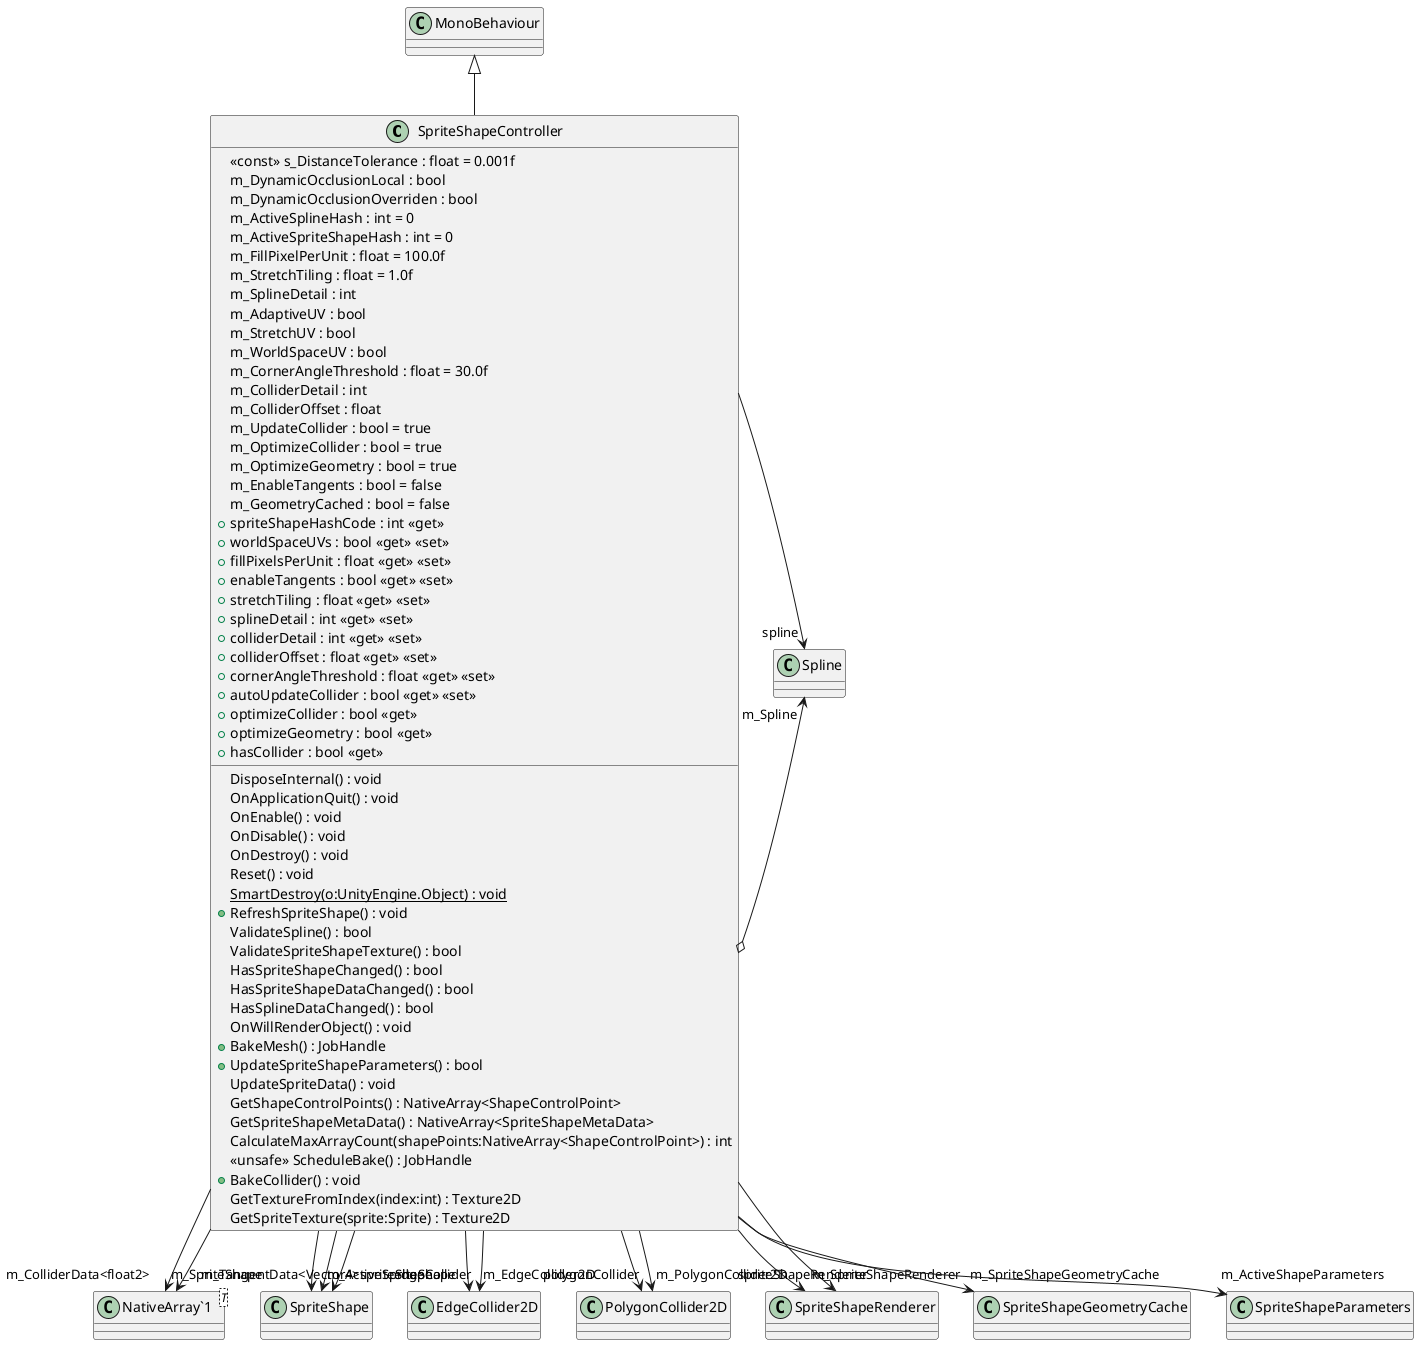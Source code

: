 @startuml
class SpriteShapeController {
    <<const>> s_DistanceTolerance : float = 0.001f
    m_DynamicOcclusionLocal : bool
    m_DynamicOcclusionOverriden : bool
    m_ActiveSplineHash : int = 0
    m_ActiveSpriteShapeHash : int = 0
    m_FillPixelPerUnit : float = 100.0f
    m_StretchTiling : float = 1.0f
    m_SplineDetail : int
    m_AdaptiveUV : bool
    m_StretchUV : bool
    m_WorldSpaceUV : bool
    m_CornerAngleThreshold : float = 30.0f
    m_ColliderDetail : int
    m_ColliderOffset : float
    m_UpdateCollider : bool = true
    m_OptimizeCollider : bool = true
    m_OptimizeGeometry : bool = true
    m_EnableTangents : bool = false
    m_GeometryCached : bool = false
    + spriteShapeHashCode : int <<get>>
    + worldSpaceUVs : bool <<get>> <<set>>
    + fillPixelsPerUnit : float <<get>> <<set>>
    + enableTangents : bool <<get>> <<set>>
    + stretchTiling : float <<get>> <<set>>
    + splineDetail : int <<get>> <<set>>
    + colliderDetail : int <<get>> <<set>>
    + colliderOffset : float <<get>> <<set>>
    + cornerAngleThreshold : float <<get>> <<set>>
    + autoUpdateCollider : bool <<get>> <<set>>
    + optimizeCollider : bool <<get>>
    + optimizeGeometry : bool <<get>>
    + hasCollider : bool <<get>>
    DisposeInternal() : void
    OnApplicationQuit() : void
    OnEnable() : void
    OnDisable() : void
    OnDestroy() : void
    Reset() : void
    {static} SmartDestroy(o:UnityEngine.Object) : void
    + RefreshSpriteShape() : void
    ValidateSpline() : bool
    ValidateSpriteShapeTexture() : bool
    HasSpriteShapeChanged() : bool
    HasSpriteShapeDataChanged() : bool
    HasSplineDataChanged() : bool
    OnWillRenderObject() : void
    + BakeMesh() : JobHandle
    + UpdateSpriteShapeParameters() : bool
    UpdateSpriteData() : void
    GetShapeControlPoints() : NativeArray<ShapeControlPoint>
    GetSpriteShapeMetaData() : NativeArray<SpriteShapeMetaData>
    CalculateMaxArrayCount(shapePoints:NativeArray<ShapeControlPoint>) : int
    <<unsafe>> ScheduleBake() : JobHandle
    + BakeCollider() : void
    GetTextureFromIndex(index:int) : Texture2D
    GetSpriteTexture(sprite:Sprite) : Texture2D
}
class "NativeArray`1"<T> {
}
MonoBehaviour <|-- SpriteShapeController
SpriteShapeController --> "m_ActiveSpriteShape" SpriteShape
SpriteShapeController --> "m_EdgeCollider2D" EdgeCollider2D
SpriteShapeController --> "m_PolygonCollider2D" PolygonCollider2D
SpriteShapeController --> "m_SpriteShapeRenderer" SpriteShapeRenderer
SpriteShapeController --> "m_SpriteShapeGeometryCache" SpriteShapeGeometryCache
SpriteShapeController --> "m_ColliderData<float2>" "NativeArray`1"
SpriteShapeController --> "m_TangentData<Vector4>" "NativeArray`1"
SpriteShapeController --> "m_ActiveShapeParameters" SpriteShapeParameters
SpriteShapeController o-> "m_Spline" Spline
SpriteShapeController --> "m_SpriteShape" SpriteShape
SpriteShapeController --> "spline" Spline
SpriteShapeController --> "spriteShape" SpriteShape
SpriteShapeController --> "edgeCollider" EdgeCollider2D
SpriteShapeController --> "polygonCollider" PolygonCollider2D
SpriteShapeController --> "spriteShapeRenderer" SpriteShapeRenderer
@enduml
